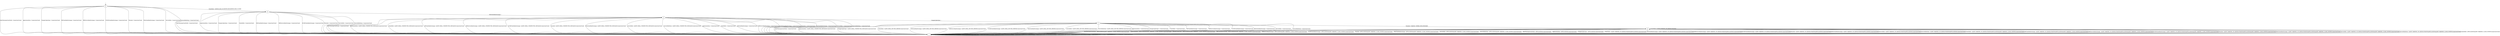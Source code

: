 digraph "" {
	graph [configurations="1.0.0-TLS10|1.2.1-TLS10|1.3.0-TLS10|2.0.0-TLS10|2.10.0-TLS10"];
	node [label="\N"];
	__start0	[feature=True,
		label="",
		shape=none];
	b	[feature=True];
	__start0 -> b	[key=0];
	c	[feature="1.0.0-TLS10|1.2.1-TLS10|1.3.0-TLS10|2.0.0-TLS10|2.10.0-TLS10"];
	b -> c	[key=0,
		feature="1.0.0-TLS10|1.2.1-TLS10|1.3.0-TLS10|2.0.0-TLS10|2.10.0-TLS10",
		label="AlertWarningCloseNotify / ConnectionClosed"];
	b -> c	[key=1,
		feature="1.0.0-TLS10|1.2.1-TLS10|1.3.0-TLS10|2.0.0-TLS10|2.10.0-TLS10",
		label="ApplicationData / ConnectionClosed"];
	b -> c	[key=2,
		feature="1.0.0-TLS10|1.2.1-TLS10|1.3.0-TLS10|2.0.0-TLS10|2.10.0-TLS10",
		label="ChangeCipherSpec / ConnectionClosed"];
	b -> c	[key=3,
		feature="1.0.0-TLS10|1.2.1-TLS10|1.3.0-TLS10|2.0.0-TLS10|2.10.0-TLS10",
		label="DHClientKeyExchange / ConnectionClosed"];
	b -> c	[key=4,
		feature="1.0.0-TLS10|1.2.1-TLS10|1.3.0-TLS10|2.0.0-TLS10|2.10.0-TLS10",
		label="DHEServerKeyExchange / ConnectionClosed"];
	b -> c	[key=5,
		feature="1.0.0-TLS10|1.2.1-TLS10|1.3.0-TLS10|2.0.0-TLS10|2.10.0-TLS10",
		label="ECDHClientKeyExchange / ConnectionClosed"];
	b -> c	[key=6,
		feature="1.0.0-TLS10|1.2.1-TLS10|1.3.0-TLS10|2.0.0-TLS10|2.10.0-TLS10",
		label="Finished / ConnectionClosed"];
	b -> c	[key=7,
		feature="1.0.0-TLS10|1.2.1-TLS10|1.3.0-TLS10|2.0.0-TLS10|2.10.0-TLS10",
		label="RSAClientKeyExchange / ConnectionClosed"];
	b -> c	[key=8,
		feature="1.0.0-TLS10|1.2.1-TLS10|1.3.0-TLS10|2.0.0-TLS10|2.10.0-TLS10",
		label="ServerHello / ConnectionClosed"];
	b -> c	[key=9,
		feature="1.0.0-TLS10|1.2.1-TLS10|1.3.0-TLS10|2.0.0-TLS10|2.10.0-TLS10",
		label="ServerHelloDone / ConnectionClosed"];
	d	[feature="1.0.0-TLS10|1.2.1-TLS10|1.3.0-TLS10|2.0.0-TLS10|2.10.0-TLS10"];
	b -> d	[key=0,
		feature="1.0.0-TLS10|1.2.1-TLS10|1.3.0-TLS10|2.0.0-TLS10|2.10.0-TLS10",
		label="ClientHello / SERVER_HELLO|CERTIFICATE|SERVER_HELLO_DONE"];
	c -> c	[key=0,
		feature="1.0.0-TLS10|1.2.1-TLS10|1.3.0-TLS10|2.0.0-TLS10|2.10.0-TLS10",
		label="AlertWarningCloseNotify / ConnectionClosed"];
	c -> c	[key=1,
		feature="1.0.0-TLS10|1.2.1-TLS10|1.3.0-TLS10|2.0.0-TLS10|2.10.0-TLS10",
		label="ApplicationData / ConnectionClosed"];
	c -> c	[key=2,
		feature="1.0.0-TLS10|1.2.1-TLS10|1.3.0-TLS10|2.0.0-TLS10|2.10.0-TLS10",
		label="ChangeCipherSpec / ConnectionClosed"];
	c -> c	[key=3,
		feature="1.0.0-TLS10|1.2.1-TLS10|1.3.0-TLS10|2.0.0-TLS10|2.10.0-TLS10",
		label="ClientHello / ConnectionClosed"];
	c -> c	[key=4,
		feature="1.0.0-TLS10|1.2.1-TLS10|1.3.0-TLS10|2.0.0-TLS10|2.10.0-TLS10",
		label="DHClientKeyExchange / ConnectionClosed"];
	c -> c	[key=5,
		feature="1.0.0-TLS10|1.2.1-TLS10|1.3.0-TLS10|2.0.0-TLS10|2.10.0-TLS10",
		label="DHEServerKeyExchange / ConnectionClosed"];
	c -> c	[key=6,
		feature="1.0.0-TLS10|1.2.1-TLS10|1.3.0-TLS10|2.0.0-TLS10|2.10.0-TLS10",
		label="ECDHClientKeyExchange / ConnectionClosed"];
	c -> c	[key=7,
		feature="1.0.0-TLS10|1.2.1-TLS10|1.3.0-TLS10|2.0.0-TLS10|2.10.0-TLS10",
		label="Finished / ConnectionClosed"];
	c -> c	[key=8,
		feature="1.0.0-TLS10|1.2.1-TLS10|1.3.0-TLS10|2.0.0-TLS10|2.10.0-TLS10",
		label="RSAClientKeyExchange / ConnectionClosed"];
	c -> c	[key=9,
		feature="1.0.0-TLS10|1.2.1-TLS10|1.3.0-TLS10|2.0.0-TLS10|2.10.0-TLS10",
		label="ServerHello / ConnectionClosed"];
	c -> c	[key=10,
		feature="1.0.0-TLS10|1.2.1-TLS10|1.3.0-TLS10|2.0.0-TLS10|2.10.0-TLS10",
		label="ServerHelloDone / ConnectionClosed"];
	d -> c	[key=0,
		feature="1.0.0-TLS10|1.2.1-TLS10|1.3.0-TLS10|2.0.0-TLS10|2.10.0-TLS10",
		label="AlertWarningCloseNotify / ConnectionClosed"];
	d -> c	[key=1,
		feature="1.0.0-TLS10|1.2.1-TLS10|1.3.0-TLS10|2.0.0-TLS10|2.10.0-TLS10",
		label="ApplicationData / ConnectionClosed"];
	d -> c	[key=2,
		feature="1.0.0-TLS10|1.2.1-TLS10|1.3.0-TLS10|2.0.0-TLS10|2.10.0-TLS10",
		label="ChangeCipherSpec / ConnectionClosed"];
	d -> c	[key=3,
		feature="1.0.0-TLS10|1.2.1-TLS10|1.3.0-TLS10|2.0.0-TLS10|2.10.0-TLS10",
		label="ClientHello / ConnectionClosed"];
	d -> c	[key=4,
		feature="1.0.0-TLS10|1.2.1-TLS10|1.3.0-TLS10|2.0.0-TLS10|2.10.0-TLS10",
		label="DHClientKeyExchange / ConnectionClosed"];
	d -> c	[key=5,
		feature="1.0.0-TLS10|1.2.1-TLS10|1.3.0-TLS10|2.0.0-TLS10|2.10.0-TLS10",
		label="DHEServerKeyExchange / ConnectionClosed"];
	d -> c	[key=6,
		feature="1.0.0-TLS10|1.2.1-TLS10|1.3.0-TLS10|2.0.0-TLS10|2.10.0-TLS10",
		label="ECDHClientKeyExchange / ConnectionClosed"];
	d -> c	[key=7,
		feature="1.0.0-TLS10|1.2.1-TLS10|1.3.0-TLS10|2.0.0-TLS10|2.10.0-TLS10",
		label="Finished / ConnectionClosed"];
	d -> c	[key=8,
		feature="1.0.0-TLS10|1.2.1-TLS10|1.3.0-TLS10|2.0.0-TLS10|2.10.0-TLS10",
		label="ServerHello / ConnectionClosed"];
	d -> c	[key=9,
		feature="1.0.0-TLS10|1.2.1-TLS10|1.3.0-TLS10|2.0.0-TLS10|2.10.0-TLS10",
		label="ServerHelloDone / ConnectionClosed"];
	e	[feature="1.0.0-TLS10|1.2.1-TLS10|1.3.0-TLS10|2.0.0-TLS10|2.10.0-TLS10"];
	d -> e	[key=0,
		feature="1.0.0-TLS10|1.2.1-TLS10|1.3.0-TLS10|2.0.0-TLS10|2.10.0-TLS10",
		label="RSAClientKeyExchange / -"];
	e -> c	[key=0,
		feature="1.0.0-TLS10|1.2.1-TLS10|1.3.0-TLS10|2.0.0-TLS10|2.10.0-TLS10",
		label="AlertWarningCloseNotify / ConnectionClosed"];
	e -> c	[key=1,
		feature="2.10.0-TLS10",
		label="ApplicationData / ALERT_FATAL_UNEXPECTED_MESSAGE|ConnectionClosed"];
	e -> c	[key=2,
		feature="2.10.0-TLS10",
		label="ClientHello / ALERT_FATAL_UNEXPECTED_MESSAGE|ConnectionClosed"];
	e -> c	[key=3,
		feature="2.10.0-TLS10",
		label="DHClientKeyExchange / ALERT_FATAL_UNEXPECTED_MESSAGE|ConnectionClosed"];
	e -> c	[key=4,
		feature="2.10.0-TLS10",
		label="DHEServerKeyExchange / ALERT_FATAL_UNEXPECTED_MESSAGE|ConnectionClosed"];
	e -> c	[key=5,
		feature="2.10.0-TLS10",
		label="ECDHClientKeyExchange / ALERT_FATAL_UNEXPECTED_MESSAGE|ConnectionClosed"];
	e -> c	[key=6,
		feature="2.10.0-TLS10",
		label="Finished / ALERT_FATAL_UNEXPECTED_MESSAGE|ConnectionClosed"];
	e -> c	[key=7,
		feature="2.10.0-TLS10",
		label="RSAClientKeyExchange / ALERT_FATAL_UNEXPECTED_MESSAGE|ConnectionClosed"];
	e -> c	[key=8,
		feature="2.10.0-TLS10",
		label="ServerHello / ALERT_FATAL_UNEXPECTED_MESSAGE|ConnectionClosed"];
	e -> c	[key=9,
		feature="2.10.0-TLS10",
		label="ServerHelloDone / ALERT_FATAL_UNEXPECTED_MESSAGE|ConnectionClosed"];
	e -> c	[key=10,
		feature="1.0.0-TLS10|1.2.1-TLS10|1.3.0-TLS10|2.0.0-TLS10",
		label="ApplicationData / ConnectionClosed"];
	e -> c	[key=11,
		feature="1.0.0-TLS10|1.2.1-TLS10|1.3.0-TLS10|2.0.0-TLS10",
		label="ClientHello / ConnectionClosed"];
	e -> c	[key=12,
		feature="1.0.0-TLS10|1.2.1-TLS10|1.3.0-TLS10|2.0.0-TLS10",
		label="DHClientKeyExchange / ConnectionClosed"];
	e -> c	[key=13,
		feature="1.0.0-TLS10|1.2.1-TLS10|1.3.0-TLS10|2.0.0-TLS10",
		label="DHEServerKeyExchange / ConnectionClosed"];
	e -> c	[key=14,
		feature="1.0.0-TLS10|1.2.1-TLS10|1.3.0-TLS10|2.0.0-TLS10",
		label="ECDHClientKeyExchange / ConnectionClosed"];
	e -> c	[key=15,
		feature="1.0.0-TLS10|1.2.1-TLS10|1.3.0-TLS10|2.0.0-TLS10",
		label="Finished / ConnectionClosed"];
	e -> c	[key=16,
		feature="1.0.0-TLS10|1.2.1-TLS10|1.3.0-TLS10|2.0.0-TLS10",
		label="RSAClientKeyExchange / ConnectionClosed"];
	e -> c	[key=17,
		feature="1.0.0-TLS10|1.2.1-TLS10|1.3.0-TLS10|2.0.0-TLS10",
		label="ServerHello / ConnectionClosed"];
	e -> c	[key=18,
		feature="1.0.0-TLS10|1.2.1-TLS10|1.3.0-TLS10|2.0.0-TLS10",
		label="ServerHelloDone / ConnectionClosed"];
	f	[feature="1.0.0-TLS10|1.2.1-TLS10|1.3.0-TLS10|2.0.0-TLS10|2.10.0-TLS10"];
	e -> f	[key=0,
		feature="1.0.0-TLS10|1.2.1-TLS10|1.3.0-TLS10|2.0.0-TLS10|2.10.0-TLS10",
		label="ChangeCipherSpec / -"];
	f -> c	[key=0,
		feature="1.0.0-TLS10|1.2.1-TLS10|1.3.0-TLS10|2.0.0-TLS10|2.10.0-TLS10",
		label="AlertWarningCloseNotify / ConnectionClosed"];
	f -> c	[key=1,
		feature="2.10.0-TLS10",
		label="ApplicationData / ALERT_FATAL_UNEXPECTED_MESSAGE|ConnectionClosed"];
	f -> c	[key=2,
		feature="2.10.0-TLS10",
		label="ChangeCipherSpec / ALERT_FATAL_UNEXPECTED_MESSAGE|ConnectionClosed"];
	f -> c	[key=3,
		feature="2.10.0-TLS10",
		label="ClientHello / ALERT_FATAL_DECODE_ERROR|ConnectionClosed"];
	f -> c	[key=4,
		feature="2.10.0-TLS10",
		label="DHClientKeyExchange / ALERT_FATAL_DECODE_ERROR|ConnectionClosed"];
	f -> c	[key=5,
		feature="2.10.0-TLS10",
		label="DHEServerKeyExchange / ALERT_FATAL_DECODE_ERROR|ConnectionClosed"];
	f -> c	[key=6,
		feature="2.10.0-TLS10",
		label="ECDHClientKeyExchange / ALERT_FATAL_DECODE_ERROR|ConnectionClosed"];
	f -> c	[key=7,
		feature="2.10.0-TLS10",
		label="RSAClientKeyExchange / ALERT_FATAL_DECODE_ERROR|ConnectionClosed"];
	f -> c	[key=8,
		feature="2.10.0-TLS10",
		label="ServerHello / ALERT_FATAL_DECODE_ERROR|ConnectionClosed"];
	f -> c	[key=9,
		feature="2.10.0-TLS10",
		label="ServerHelloDone / ALERT_FATAL_DECODE_ERROR|ConnectionClosed"];
	f -> c	[key=10,
		feature="1.0.0-TLS10|1.2.1-TLS10|1.3.0-TLS10|2.0.0-TLS10",
		label="ApplicationData / ConnectionClosed"];
	f -> c	[key=11,
		feature="1.0.0-TLS10|1.2.1-TLS10|1.3.0-TLS10|2.0.0-TLS10",
		label="ChangeCipherSpec / ConnectionClosed"];
	f -> c	[key=12,
		feature="1.0.0-TLS10|1.2.1-TLS10|1.3.0-TLS10|2.0.0-TLS10",
		label="ClientHello / ConnectionClosed"];
	f -> c	[key=13,
		feature="1.0.0-TLS10|1.2.1-TLS10|1.3.0-TLS10|2.0.0-TLS10",
		label="DHClientKeyExchange / ConnectionClosed"];
	f -> c	[key=14,
		feature="1.0.0-TLS10|1.2.1-TLS10|1.3.0-TLS10|2.0.0-TLS10",
		label="DHEServerKeyExchange / ConnectionClosed"];
	f -> c	[key=15,
		feature="1.0.0-TLS10|1.2.1-TLS10|1.3.0-TLS10|2.0.0-TLS10",
		label="ECDHClientKeyExchange / ConnectionClosed"];
	f -> c	[key=16,
		feature="1.0.0-TLS10|1.2.1-TLS10|1.3.0-TLS10|2.0.0-TLS10",
		label="RSAClientKeyExchange / ConnectionClosed"];
	f -> c	[key=17,
		feature="1.0.0-TLS10|1.2.1-TLS10|1.3.0-TLS10|2.0.0-TLS10",
		label="ServerHello / ConnectionClosed"];
	f -> c	[key=18,
		feature="1.0.0-TLS10|1.2.1-TLS10|1.3.0-TLS10|2.0.0-TLS10",
		label="ServerHelloDone / ConnectionClosed"];
	g	[feature="1.0.0-TLS10|1.2.1-TLS10|1.3.0-TLS10|2.0.0-TLS10|2.10.0-TLS10"];
	f -> g	[key=0,
		feature="1.0.0-TLS10|1.2.1-TLS10|1.3.0-TLS10|2.0.0-TLS10|2.10.0-TLS10",
		label="Finished / CHANGE_CIPHER_SPEC|FINISHED"];
	g -> c	[key=0,
		feature="1.0.0-TLS10|1.2.1-TLS10|2.0.0-TLS10|2.10.0-TLS10",
		label="AlertWarningCloseNotify / APPLICATION|ALERT_WARNING_CLOSE_NOTIFY|ConnectionClosed"];
	g -> c	[key=1,
		feature="1.0.0-TLS10|1.2.1-TLS10|2.0.0-TLS10|2.10.0-TLS10",
		label="ApplicationData / APPLICATION|ALERT_WARNING_CLOSE_NOTIFY|ConnectionClosed"];
	g -> c	[key=2,
		feature="1.0.0-TLS10|1.2.1-TLS10|2.0.0-TLS10|2.10.0-TLS10",
		label="ChangeCipherSpec / APPLICATION|ALERT_WARNING_CLOSE_NOTIFY|ConnectionClosed"];
	g -> c	[key=3,
		feature="1.0.0-TLS10|2.0.0-TLS10|2.10.0-TLS10",
		label="DHClientKeyExchange / APPLICATION|ALERT_WARNING_CLOSE_NOTIFY|ConnectionClosed"];
	g -> c	[key=4,
		feature="1.0.0-TLS10|2.0.0-TLS10|2.10.0-TLS10",
		label="DHEServerKeyExchange / APPLICATION|ALERT_WARNING_CLOSE_NOTIFY|ConnectionClosed"];
	g -> c	[key=5,
		feature="1.0.0-TLS10|2.0.0-TLS10|2.10.0-TLS10",
		label="ECDHClientKeyExchange / APPLICATION|ALERT_WARNING_CLOSE_NOTIFY|ConnectionClosed"];
	g -> c	[key=6,
		feature="1.0.0-TLS10|2.0.0-TLS10|2.10.0-TLS10",
		label="Finished / APPLICATION|ALERT_WARNING_CLOSE_NOTIFY|ConnectionClosed"];
	g -> c	[key=7,
		feature="1.0.0-TLS10|2.0.0-TLS10|2.10.0-TLS10",
		label="RSAClientKeyExchange / APPLICATION|ALERT_WARNING_CLOSE_NOTIFY|ConnectionClosed"];
	g -> c	[key=8,
		feature="1.0.0-TLS10|2.0.0-TLS10|2.10.0-TLS10",
		label="ServerHello / APPLICATION|ALERT_WARNING_CLOSE_NOTIFY|ConnectionClosed"];
	g -> c	[key=9,
		feature="1.0.0-TLS10|2.0.0-TLS10|2.10.0-TLS10",
		label="ServerHelloDone / APPLICATION|ALERT_WARNING_CLOSE_NOTIFY|ConnectionClosed"];
	g -> c	[key=10,
		feature="1.3.0-TLS10",
		label="AlertWarningCloseNotify / APPLICATION|ConnectionClosed"];
	g -> c	[key=11,
		feature="1.3.0-TLS10",
		label="ApplicationData / APPLICATION|ConnectionClosed"];
	g -> c	[key=12,
		feature="1.3.0-TLS10",
		label="ChangeCipherSpec / APPLICATION|ConnectionClosed"];
	g -> c	[key=13,
		feature="1.3.0-TLS10",
		label="ClientHello / ALERT_WARNING_NO_RENEGOTIATION|APPLICATION|ConnectionClosed"];
	g -> c	[key=14,
		feature="1.3.0-TLS10",
		label="DHClientKeyExchange / ALERT_WARNING_NO_RENEGOTIATION|APPLICATION|ConnectionClosed"];
	g -> c	[key=15,
		feature="1.3.0-TLS10",
		label="DHEServerKeyExchange / ALERT_WARNING_NO_RENEGOTIATION|APPLICATION|ConnectionClosed"];
	g -> c	[key=16,
		feature="1.3.0-TLS10",
		label="ECDHClientKeyExchange / ALERT_WARNING_NO_RENEGOTIATION|APPLICATION|ConnectionClosed"];
	g -> c	[key=17,
		feature="1.3.0-TLS10",
		label="Finished / ALERT_WARNING_NO_RENEGOTIATION|APPLICATION|ConnectionClosed"];
	g -> c	[key=18,
		feature="1.3.0-TLS10",
		label="RSAClientKeyExchange / ALERT_WARNING_NO_RENEGOTIATION|APPLICATION|ConnectionClosed"];
	g -> c	[key=19,
		feature="1.3.0-TLS10",
		label="ServerHello / ALERT_WARNING_NO_RENEGOTIATION|APPLICATION|ConnectionClosed"];
	g -> c	[key=20,
		feature="1.3.0-TLS10",
		label="ServerHelloDone / ALERT_WARNING_NO_RENEGOTIATION|APPLICATION|ConnectionClosed"];
	g -> c	[key=21,
		feature="1.2.1-TLS10",
		label="ClientHello / ALERT_WARNING_NO_RENEGOTIATION|APPLICATION|ALERT_WARNING_CLOSE_NOTIFY|ConnectionClosed"];
	g -> c	[key=22,
		feature="1.2.1-TLS10",
		label="DHClientKeyExchange / ALERT_WARNING_NO_RENEGOTIATION|APPLICATION|ALERT_WARNING_CLOSE_NOTIFY|ConnectionClosed"];
	g -> c	[key=23,
		feature="1.2.1-TLS10",
		label="DHEServerKeyExchange / ALERT_WARNING_NO_RENEGOTIATION|APPLICATION|ALERT_WARNING_CLOSE_NOTIFY|ConnectionClosed"];
	g -> c	[key=24,
		feature="1.2.1-TLS10",
		label="ECDHClientKeyExchange / ALERT_WARNING_NO_RENEGOTIATION|APPLICATION|ALERT_WARNING_CLOSE_NOTIFY|ConnectionClosed"];
	g -> c	[key=25,
		feature="1.2.1-TLS10",
		label="Finished / ALERT_WARNING_NO_RENEGOTIATION|APPLICATION|ALERT_WARNING_CLOSE_NOTIFY|ConnectionClosed"];
	g -> c	[key=26,
		feature="1.2.1-TLS10",
		label="RSAClientKeyExchange / ALERT_WARNING_NO_RENEGOTIATION|APPLICATION|ALERT_WARNING_CLOSE_NOTIFY|ConnectionClosed"];
	g -> c	[key=27,
		feature="1.2.1-TLS10",
		label="ServerHello / ALERT_WARNING_NO_RENEGOTIATION|APPLICATION|ALERT_WARNING_CLOSE_NOTIFY|ConnectionClosed"];
	g -> c	[key=28,
		feature="1.2.1-TLS10",
		label="ServerHelloDone / ALERT_WARNING_NO_RENEGOTIATION|APPLICATION|ALERT_WARNING_CLOSE_NOTIFY|ConnectionClosed"];
	g -> c	[key=29,
		feature="1.0.0-TLS10",
		label="ClientHello / APPLICATION|ALERT_WARNING_CLOSE_NOTIFY|ConnectionClosed"];
	g -> g	[key=0,
		feature="2.0.0-TLS10|2.10.0-TLS10",
		label="ClientHello / ALERT_WARNING_NO_RENEGOTIATION"];
}
